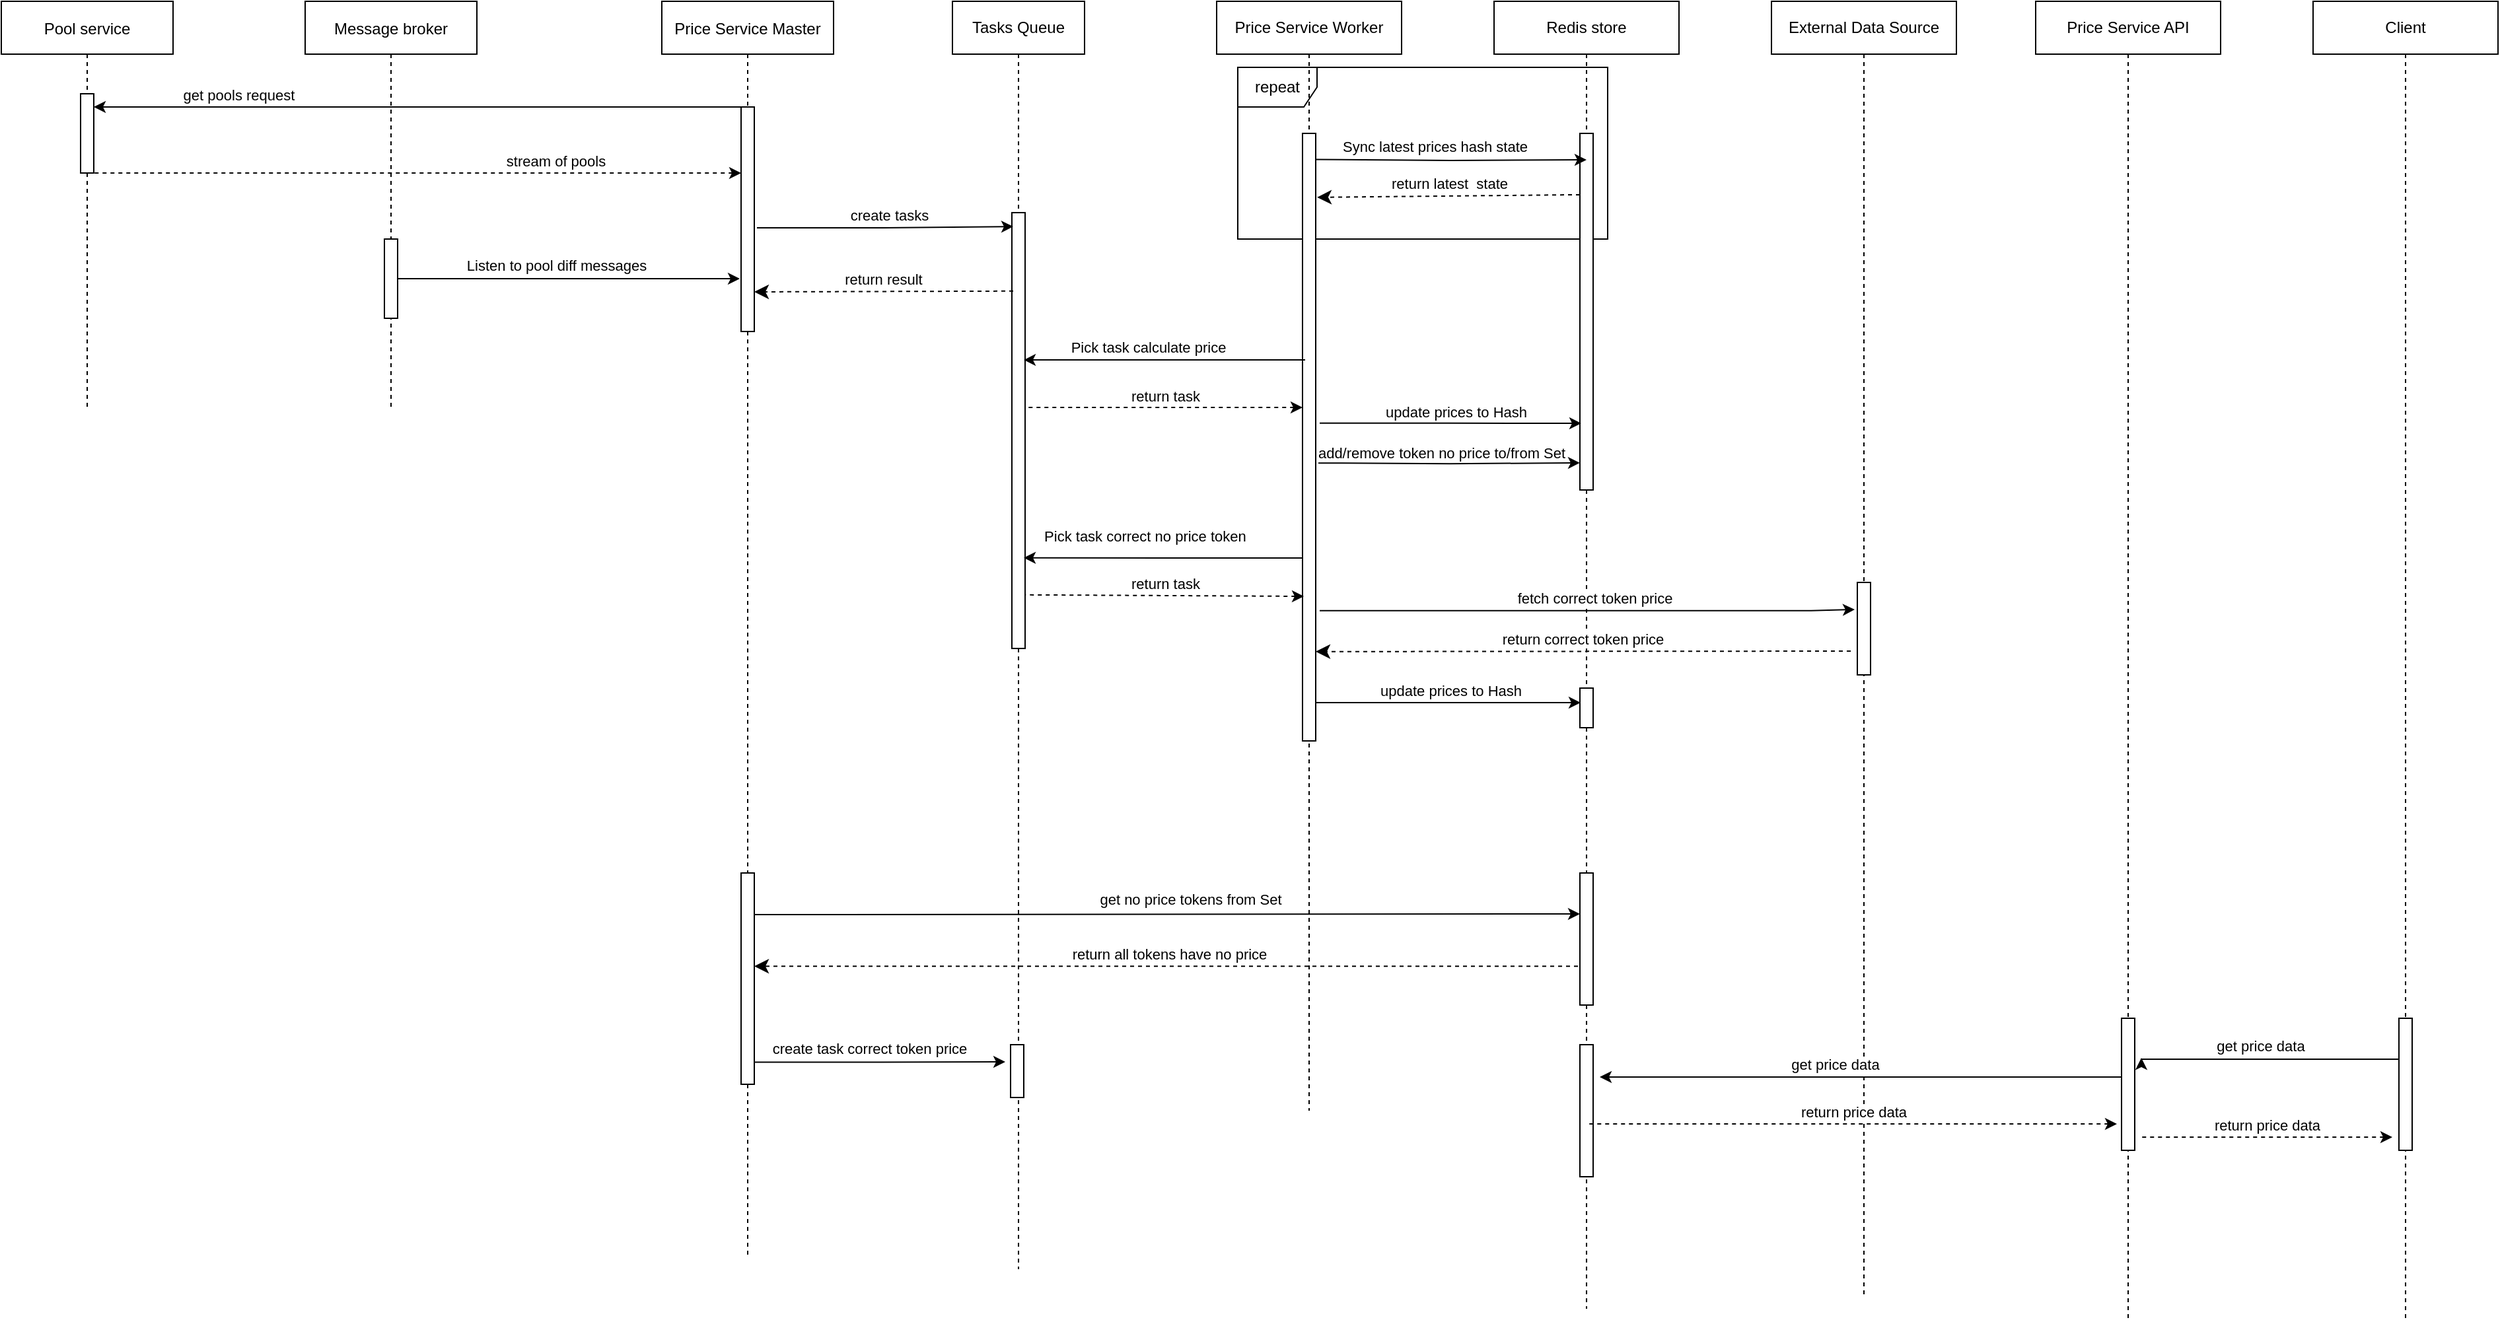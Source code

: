 <mxfile version="18.0.3" type="github">
  <diagram id="kgpKYQtTHZ0yAKxKKP6v" name="Page-1">
    <mxGraphModel dx="2276" dy="688" grid="1" gridSize="10" guides="1" tooltips="1" connect="1" arrows="1" fold="1" page="1" pageScale="1" pageWidth="850" pageHeight="1100" math="0" shadow="0">
      <root>
        <mxCell id="0" />
        <mxCell id="1" parent="0" />
        <mxCell id="HgYlxXDiWCx18JsQOjGB-29" value="repeat" style="shape=umlFrame;whiteSpace=wrap;html=1;" parent="1" vertex="1">
          <mxGeometry x="816" y="120" width="280" height="130" as="geometry" />
        </mxCell>
        <mxCell id="3nuBFxr9cyL0pnOWT2aG-1" value="Pool service" style="shape=umlLifeline;perimeter=lifelinePerimeter;container=1;collapsible=0;recursiveResize=0;rounded=0;shadow=0;strokeWidth=1;" parent="1" vertex="1">
          <mxGeometry x="-120" y="70" width="130" height="310" as="geometry" />
        </mxCell>
        <mxCell id="3nuBFxr9cyL0pnOWT2aG-2" value="" style="points=[];perimeter=orthogonalPerimeter;rounded=0;shadow=0;strokeWidth=1;" parent="3nuBFxr9cyL0pnOWT2aG-1" vertex="1">
          <mxGeometry x="60" y="70" width="10" height="60" as="geometry" />
        </mxCell>
        <mxCell id="3nuBFxr9cyL0pnOWT2aG-5" value="Price Service Master" style="shape=umlLifeline;perimeter=lifelinePerimeter;container=1;collapsible=0;recursiveResize=0;rounded=0;shadow=0;strokeWidth=1;" parent="1" vertex="1">
          <mxGeometry x="380" y="70" width="130" height="950" as="geometry" />
        </mxCell>
        <mxCell id="3nuBFxr9cyL0pnOWT2aG-6" value="" style="points=[];perimeter=orthogonalPerimeter;rounded=0;shadow=0;strokeWidth=1;" parent="3nuBFxr9cyL0pnOWT2aG-5" vertex="1">
          <mxGeometry x="60" y="80" width="10" height="170" as="geometry" />
        </mxCell>
        <mxCell id="HgYlxXDiWCx18JsQOjGB-46" value="" style="html=1;points=[];perimeter=orthogonalPerimeter;" parent="3nuBFxr9cyL0pnOWT2aG-5" vertex="1">
          <mxGeometry x="60" y="660" width="10" height="160" as="geometry" />
        </mxCell>
        <mxCell id="3nuBFxr9cyL0pnOWT2aG-7" value="stream of pools" style="verticalAlign=bottom;endArrow=none;dashed=1;endSize=8;shadow=0;strokeWidth=1;startArrow=classic;startFill=1;endFill=0;" parent="1" source="3nuBFxr9cyL0pnOWT2aG-6" target="3nuBFxr9cyL0pnOWT2aG-2" edge="1">
          <mxGeometry x="-0.429" relative="1" as="geometry">
            <mxPoint x="275" y="236" as="targetPoint" />
            <mxPoint as="offset" />
          </mxGeometry>
        </mxCell>
        <mxCell id="3nuBFxr9cyL0pnOWT2aG-8" value="get pools request" style="verticalAlign=bottom;endArrow=none;entryX=0;entryY=0;shadow=0;strokeWidth=1;startArrow=classic;startFill=1;endFill=0;" parent="1" source="3nuBFxr9cyL0pnOWT2aG-2" target="3nuBFxr9cyL0pnOWT2aG-6" edge="1">
          <mxGeometry x="-0.551" relative="1" as="geometry">
            <mxPoint x="275" y="160" as="sourcePoint" />
            <mxPoint as="offset" />
          </mxGeometry>
        </mxCell>
        <mxCell id="HgYlxXDiWCx18JsQOjGB-1" value="Tasks Queue" style="shape=umlLifeline;perimeter=lifelinePerimeter;whiteSpace=wrap;html=1;container=1;collapsible=0;recursiveResize=0;outlineConnect=0;" parent="1" vertex="1">
          <mxGeometry x="600" y="70" width="100" height="960" as="geometry" />
        </mxCell>
        <mxCell id="HgYlxXDiWCx18JsQOjGB-7" value="" style="html=1;points=[];perimeter=orthogonalPerimeter;" parent="HgYlxXDiWCx18JsQOjGB-1" vertex="1">
          <mxGeometry x="45" y="160" width="10" height="330" as="geometry" />
        </mxCell>
        <mxCell id="HgYlxXDiWCx18JsQOjGB-50" value="return all tokens have no price" style="verticalAlign=bottom;endArrow=classic;dashed=1;endSize=8;shadow=0;strokeWidth=1;startArrow=none;startFill=0;endFill=1;" parent="HgYlxXDiWCx18JsQOjGB-1" source="HgYlxXDiWCx18JsQOjGB-17" edge="1">
          <mxGeometry relative="1" as="geometry">
            <mxPoint x="-150" y="730.6" as="targetPoint" />
            <mxPoint x="46" y="730" as="sourcePoint" />
          </mxGeometry>
        </mxCell>
        <mxCell id="HgYlxXDiWCx18JsQOjGB-2" value="Price Service Worker" style="shape=umlLifeline;perimeter=lifelinePerimeter;whiteSpace=wrap;html=1;container=1;collapsible=0;recursiveResize=0;outlineConnect=0;" parent="1" vertex="1">
          <mxGeometry x="800" y="70" width="140" height="840" as="geometry" />
        </mxCell>
        <mxCell id="HgYlxXDiWCx18JsQOjGB-14" value="" style="html=1;points=[];perimeter=orthogonalPerimeter;" parent="HgYlxXDiWCx18JsQOjGB-2" vertex="1">
          <mxGeometry x="65" y="100" width="10" height="460" as="geometry" />
        </mxCell>
        <mxCell id="HgYlxXDiWCx18JsQOjGB-3" value="Price Service API" style="shape=umlLifeline;perimeter=lifelinePerimeter;whiteSpace=wrap;html=1;container=1;collapsible=0;recursiveResize=0;outlineConnect=0;" parent="1" vertex="1">
          <mxGeometry x="1420" y="70" width="140" height="1000" as="geometry" />
        </mxCell>
        <mxCell id="HgYlxXDiWCx18JsQOjGB-55" value="" style="html=1;points=[];perimeter=orthogonalPerimeter;" parent="HgYlxXDiWCx18JsQOjGB-3" vertex="1">
          <mxGeometry x="65" y="770" width="10" height="100" as="geometry" />
        </mxCell>
        <mxCell id="HgYlxXDiWCx18JsQOjGB-4" value="External Data Source" style="shape=umlLifeline;perimeter=lifelinePerimeter;whiteSpace=wrap;html=1;container=1;collapsible=0;recursiveResize=0;outlineConnect=0;" parent="1" vertex="1">
          <mxGeometry x="1220" y="70" width="140" height="980" as="geometry" />
        </mxCell>
        <mxCell id="HgYlxXDiWCx18JsQOjGB-37" value="" style="html=1;points=[];perimeter=orthogonalPerimeter;" parent="HgYlxXDiWCx18JsQOjGB-4" vertex="1">
          <mxGeometry x="65" y="440" width="10" height="70" as="geometry" />
        </mxCell>
        <mxCell id="HgYlxXDiWCx18JsQOjGB-59" value="get price data" style="edgeStyle=orthogonalEdgeStyle;rounded=0;orthogonalLoop=1;jettySize=auto;html=1;startArrow=none;startFill=0;endArrow=classic;endFill=1;exitX=0;exitY=0.205;exitDx=0;exitDy=0;exitPerimeter=0;entryX=1.5;entryY=0.245;entryDx=0;entryDy=0;entryPerimeter=0;" parent="HgYlxXDiWCx18JsQOjGB-4" target="HgYlxXDiWCx18JsQOjGB-58" edge="1">
          <mxGeometry x="0.121" y="-10" relative="1" as="geometry">
            <mxPoint x="265" y="804.75" as="sourcePoint" />
            <mxPoint x="60" y="814.25" as="targetPoint" />
            <Array as="points">
              <mxPoint x="265" y="815" />
            </Array>
            <mxPoint as="offset" />
          </mxGeometry>
        </mxCell>
        <mxCell id="HgYlxXDiWCx18JsQOjGB-5" value="Client" style="shape=umlLifeline;perimeter=lifelinePerimeter;whiteSpace=wrap;html=1;container=1;collapsible=0;recursiveResize=0;outlineConnect=0;" parent="1" vertex="1">
          <mxGeometry x="1630" y="70" width="140" height="1000" as="geometry" />
        </mxCell>
        <mxCell id="HgYlxXDiWCx18JsQOjGB-56" value="" style="html=1;points=[];perimeter=orthogonalPerimeter;" parent="HgYlxXDiWCx18JsQOjGB-5" vertex="1">
          <mxGeometry x="65" y="770" width="10" height="100" as="geometry" />
        </mxCell>
        <mxCell id="HgYlxXDiWCx18JsQOjGB-10" style="edgeStyle=orthogonalEdgeStyle;rounded=0;orthogonalLoop=1;jettySize=auto;html=1;entryX=0.1;entryY=0.032;entryDx=0;entryDy=0;entryPerimeter=0;startArrow=none;startFill=0;endArrow=classic;endFill=1;exitX=1.2;exitY=0.538;exitDx=0;exitDy=0;exitPerimeter=0;" parent="1" source="3nuBFxr9cyL0pnOWT2aG-6" target="HgYlxXDiWCx18JsQOjGB-7" edge="1">
          <mxGeometry relative="1" as="geometry" />
        </mxCell>
        <mxCell id="HgYlxXDiWCx18JsQOjGB-11" value="create tasks" style="edgeLabel;html=1;align=center;verticalAlign=middle;resizable=0;points=[];" parent="HgYlxXDiWCx18JsQOjGB-10" vertex="1" connectable="0">
          <mxGeometry x="0.115" y="3" relative="1" as="geometry">
            <mxPoint x="-8" y="-6" as="offset" />
          </mxGeometry>
        </mxCell>
        <mxCell id="HgYlxXDiWCx18JsQOjGB-13" value="return result" style="verticalAlign=bottom;endArrow=classic;dashed=1;endSize=8;shadow=0;strokeWidth=1;startArrow=none;startFill=0;endFill=1;exitX=0.1;exitY=0.18;exitDx=0;exitDy=0;exitPerimeter=0;" parent="1" source="HgYlxXDiWCx18JsQOjGB-7" edge="1">
          <mxGeometry relative="1" as="geometry">
            <mxPoint x="450" y="290" as="targetPoint" />
            <mxPoint x="675" y="290" as="sourcePoint" />
          </mxGeometry>
        </mxCell>
        <mxCell id="HgYlxXDiWCx18JsQOjGB-15" value="Pick task calculate price" style="edgeStyle=orthogonalEdgeStyle;rounded=0;orthogonalLoop=1;jettySize=auto;html=1;startArrow=none;startFill=0;endArrow=classic;endFill=1;exitX=0.2;exitY=0.157;exitDx=0;exitDy=0;exitPerimeter=0;entryX=0.9;entryY=0.042;entryDx=0;entryDy=0;entryPerimeter=0;" parent="1" edge="1">
          <mxGeometry x="0.121" y="-10" relative="1" as="geometry">
            <mxPoint x="867" y="341.51" as="sourcePoint" />
            <mxPoint x="654" y="341.56" as="targetPoint" />
            <Array as="points">
              <mxPoint x="730" y="342" />
              <mxPoint x="730" y="342" />
            </Array>
            <mxPoint as="offset" />
          </mxGeometry>
        </mxCell>
        <mxCell id="HgYlxXDiWCx18JsQOjGB-16" value="return task" style="html=1;verticalAlign=bottom;endArrow=none;dashed=1;endSize=8;rounded=0;endFill=0;startArrow=classic;startFill=1;entryX=1.1;entryY=0.669;entryDx=0;entryDy=0;entryPerimeter=0;" parent="1" edge="1">
          <mxGeometry relative="1" as="geometry">
            <mxPoint x="865" y="377.52" as="sourcePoint" />
            <mxPoint x="656" y="377.52" as="targetPoint" />
          </mxGeometry>
        </mxCell>
        <mxCell id="HgYlxXDiWCx18JsQOjGB-17" value="Redis store" style="shape=umlLifeline;perimeter=lifelinePerimeter;whiteSpace=wrap;html=1;container=1;collapsible=0;recursiveResize=0;outlineConnect=0;" parent="1" vertex="1">
          <mxGeometry x="1010" y="70" width="140" height="990" as="geometry" />
        </mxCell>
        <mxCell id="HgYlxXDiWCx18JsQOjGB-20" value="" style="html=1;points=[];perimeter=orthogonalPerimeter;" parent="HgYlxXDiWCx18JsQOjGB-17" vertex="1">
          <mxGeometry x="65" y="100" width="10" height="270" as="geometry" />
        </mxCell>
        <mxCell id="HgYlxXDiWCx18JsQOjGB-39" value="" style="html=1;points=[];perimeter=orthogonalPerimeter;" parent="HgYlxXDiWCx18JsQOjGB-17" vertex="1">
          <mxGeometry x="65" y="520" width="10" height="30" as="geometry" />
        </mxCell>
        <mxCell id="HgYlxXDiWCx18JsQOjGB-45" value="" style="html=1;points=[];perimeter=orthogonalPerimeter;" parent="HgYlxXDiWCx18JsQOjGB-17" vertex="1">
          <mxGeometry x="65" y="660" width="10" height="100" as="geometry" />
        </mxCell>
        <mxCell id="HgYlxXDiWCx18JsQOjGB-58" value="" style="html=1;points=[];perimeter=orthogonalPerimeter;" parent="HgYlxXDiWCx18JsQOjGB-17" vertex="1">
          <mxGeometry x="65" y="790" width="10" height="100" as="geometry" />
        </mxCell>
        <mxCell id="HgYlxXDiWCx18JsQOjGB-19" value="Sync latest prices hash state" style="edgeStyle=orthogonalEdgeStyle;rounded=0;orthogonalLoop=1;jettySize=auto;html=1;startArrow=classic;startFill=1;endArrow=none;endFill=0;entryX=1;entryY=0.043;entryDx=0;entryDy=0;entryPerimeter=0;" parent="1" target="HgYlxXDiWCx18JsQOjGB-14" edge="1">
          <mxGeometry x="0.121" y="-10" relative="1" as="geometry">
            <mxPoint x="1080" y="190" as="sourcePoint" />
            <mxPoint x="870" y="179.99" as="targetPoint" />
            <mxPoint as="offset" />
          </mxGeometry>
        </mxCell>
        <mxCell id="HgYlxXDiWCx18JsQOjGB-21" value="return latest&amp;nbsp; state" style="html=1;verticalAlign=bottom;endArrow=classic;dashed=1;endSize=8;rounded=0;endFill=1;startArrow=none;startFill=0;entryX=1.1;entryY=0.094;entryDx=0;entryDy=0;entryPerimeter=0;exitX=0;exitY=0.172;exitDx=0;exitDy=0;exitPerimeter=0;" parent="1" source="HgYlxXDiWCx18JsQOjGB-20" edge="1">
          <mxGeometry relative="1" as="geometry">
            <mxPoint x="1076" y="218" as="sourcePoint" />
            <mxPoint x="876" y="218.42" as="targetPoint" />
          </mxGeometry>
        </mxCell>
        <mxCell id="HgYlxXDiWCx18JsQOjGB-22" value="return task" style="html=1;verticalAlign=bottom;endArrow=none;dashed=1;endSize=8;rounded=0;endFill=0;startArrow=classic;startFill=1;entryX=1;entryY=0.877;entryDx=0;entryDy=0;entryPerimeter=0;exitX=0.1;exitY=0.762;exitDx=0;exitDy=0;exitPerimeter=0;" parent="1" source="HgYlxXDiWCx18JsQOjGB-14" target="HgYlxXDiWCx18JsQOjGB-7" edge="1">
          <mxGeometry relative="1" as="geometry">
            <mxPoint x="871" y="499.52" as="sourcePoint" />
            <mxPoint x="662" y="499.52" as="targetPoint" />
          </mxGeometry>
        </mxCell>
        <mxCell id="HgYlxXDiWCx18JsQOjGB-31" style="edgeStyle=orthogonalEdgeStyle;rounded=0;orthogonalLoop=1;jettySize=auto;html=1;entryX=0.1;entryY=0.813;entryDx=0;entryDy=0;entryPerimeter=0;startArrow=none;startFill=0;endArrow=classic;endFill=1;exitX=1.3;exitY=0.477;exitDx=0;exitDy=0;exitPerimeter=0;" parent="1" source="HgYlxXDiWCx18JsQOjGB-14" target="HgYlxXDiWCx18JsQOjGB-20" edge="1">
          <mxGeometry relative="1" as="geometry">
            <mxPoint x="881" y="400.9" as="sourcePoint" />
            <mxPoint x="1075" y="400.0" as="targetPoint" />
          </mxGeometry>
        </mxCell>
        <mxCell id="HgYlxXDiWCx18JsQOjGB-32" value="update prices to Hash" style="edgeLabel;html=1;align=center;verticalAlign=middle;resizable=0;points=[];" parent="HgYlxXDiWCx18JsQOjGB-31" vertex="1" connectable="0">
          <mxGeometry x="0.115" y="3" relative="1" as="geometry">
            <mxPoint x="-8" y="-6" as="offset" />
          </mxGeometry>
        </mxCell>
        <mxCell id="HgYlxXDiWCx18JsQOjGB-33" style="edgeStyle=orthogonalEdgeStyle;rounded=0;orthogonalLoop=1;jettySize=auto;html=1;entryX=0;entryY=0.924;entryDx=0;entryDy=0;entryPerimeter=0;startArrow=none;startFill=0;endArrow=classic;endFill=1;exitX=1.2;exitY=0.599;exitDx=0;exitDy=0;exitPerimeter=0;" parent="1" target="HgYlxXDiWCx18JsQOjGB-20" edge="1">
          <mxGeometry relative="1" as="geometry">
            <mxPoint x="877" y="419.57" as="sourcePoint" />
            <mxPoint x="1075" y="420.43" as="targetPoint" />
            <Array as="points" />
          </mxGeometry>
        </mxCell>
        <mxCell id="HgYlxXDiWCx18JsQOjGB-34" value="add/remove token no price to/from Set" style="edgeLabel;html=1;align=center;verticalAlign=middle;resizable=0;points=[];" parent="HgYlxXDiWCx18JsQOjGB-33" vertex="1" connectable="0">
          <mxGeometry x="0.115" y="3" relative="1" as="geometry">
            <mxPoint x="-17" y="-5" as="offset" />
          </mxGeometry>
        </mxCell>
        <mxCell id="HgYlxXDiWCx18JsQOjGB-18" value="Pick task correct no price token&amp;nbsp;" style="edgeStyle=orthogonalEdgeStyle;rounded=0;orthogonalLoop=1;jettySize=auto;html=1;startArrow=none;startFill=0;endArrow=classic;endFill=1;entryX=0.9;entryY=0.792;entryDx=0;entryDy=0;entryPerimeter=0;exitX=0;exitY=0.699;exitDx=0;exitDy=0;exitPerimeter=0;" parent="1" source="HgYlxXDiWCx18JsQOjGB-14" target="HgYlxXDiWCx18JsQOjGB-7" edge="1">
          <mxGeometry x="0.12" y="-16" relative="1" as="geometry">
            <mxPoint x="875" y="479.7" as="sourcePoint" />
            <mxPoint x="669" y="480.04" as="targetPoint" />
            <mxPoint as="offset" />
          </mxGeometry>
        </mxCell>
        <mxCell id="HgYlxXDiWCx18JsQOjGB-35" style="edgeStyle=orthogonalEdgeStyle;rounded=0;orthogonalLoop=1;jettySize=auto;html=1;startArrow=none;startFill=0;endArrow=classic;endFill=1;exitX=1.3;exitY=0.766;exitDx=0;exitDy=0;exitPerimeter=0;entryX=-0.2;entryY=0.415;entryDx=0;entryDy=0;entryPerimeter=0;" parent="1" edge="1">
          <mxGeometry relative="1" as="geometry">
            <mxPoint x="878" y="531.36" as="sourcePoint" />
            <mxPoint x="1283" y="530.5" as="targetPoint" />
            <Array as="points">
              <mxPoint x="1250" y="531" />
            </Array>
          </mxGeometry>
        </mxCell>
        <mxCell id="HgYlxXDiWCx18JsQOjGB-36" value="fetch correct token price" style="edgeLabel;html=1;align=center;verticalAlign=middle;resizable=0;points=[];" parent="HgYlxXDiWCx18JsQOjGB-35" vertex="1" connectable="0">
          <mxGeometry x="0.115" y="3" relative="1" as="geometry">
            <mxPoint x="-18" y="-7" as="offset" />
          </mxGeometry>
        </mxCell>
        <mxCell id="HgYlxXDiWCx18JsQOjGB-38" value="return correct token price" style="verticalAlign=bottom;endArrow=classic;dashed=1;endSize=8;shadow=0;strokeWidth=1;startArrow=none;startFill=0;endFill=1;entryX=1;entryY=0.853;entryDx=0;entryDy=0;entryPerimeter=0;" parent="1" target="HgYlxXDiWCx18JsQOjGB-14" edge="1">
          <mxGeometry relative="1" as="geometry">
            <mxPoint x="1070" y="560.6" as="targetPoint" />
            <mxPoint x="1280" y="562" as="sourcePoint" />
          </mxGeometry>
        </mxCell>
        <mxCell id="HgYlxXDiWCx18JsQOjGB-43" style="edgeStyle=orthogonalEdgeStyle;rounded=0;orthogonalLoop=1;jettySize=auto;html=1;startArrow=none;startFill=0;endArrow=classic;endFill=1;exitX=1.4;exitY=0.947;exitDx=0;exitDy=0;exitPerimeter=0;" parent="1" edge="1">
          <mxGeometry relative="1" as="geometry">
            <mxPoint x="875" y="606.62" as="sourcePoint" />
            <mxPoint x="1075.5" y="601" as="targetPoint" />
            <Array as="points">
              <mxPoint x="875" y="601" />
            </Array>
          </mxGeometry>
        </mxCell>
        <mxCell id="HgYlxXDiWCx18JsQOjGB-44" value="update prices to Hash" style="edgeLabel;html=1;align=center;verticalAlign=middle;resizable=0;points=[];" parent="HgYlxXDiWCx18JsQOjGB-43" vertex="1" connectable="0">
          <mxGeometry x="0.115" y="3" relative="1" as="geometry">
            <mxPoint x="-8" y="-6" as="offset" />
          </mxGeometry>
        </mxCell>
        <mxCell id="HgYlxXDiWCx18JsQOjGB-48" style="edgeStyle=orthogonalEdgeStyle;rounded=0;orthogonalLoop=1;jettySize=auto;html=1;startArrow=none;startFill=0;endArrow=classic;endFill=1;exitX=1;exitY=0.197;exitDx=0;exitDy=0;exitPerimeter=0;" parent="1" source="HgYlxXDiWCx18JsQOjGB-46" edge="1">
          <mxGeometry relative="1" as="geometry">
            <mxPoint x="461" y="760.9" as="sourcePoint" />
            <mxPoint x="1075" y="761" as="targetPoint" />
          </mxGeometry>
        </mxCell>
        <mxCell id="HgYlxXDiWCx18JsQOjGB-49" value="get no price tokens from Set" style="edgeLabel;html=1;align=center;verticalAlign=middle;resizable=0;points=[];" parent="HgYlxXDiWCx18JsQOjGB-48" vertex="1" connectable="0">
          <mxGeometry x="0.115" y="3" relative="1" as="geometry">
            <mxPoint x="-19" y="-8" as="offset" />
          </mxGeometry>
        </mxCell>
        <mxCell id="HgYlxXDiWCx18JsQOjGB-53" value="" style="html=1;points=[];perimeter=orthogonalPerimeter;" parent="1" vertex="1">
          <mxGeometry x="644" y="860" width="10" height="40" as="geometry" />
        </mxCell>
        <mxCell id="HgYlxXDiWCx18JsQOjGB-51" style="edgeStyle=orthogonalEdgeStyle;rounded=0;orthogonalLoop=1;jettySize=auto;html=1;startArrow=none;startFill=0;endArrow=classic;endFill=1;exitX=1;exitY=0.895;exitDx=0;exitDy=0;exitPerimeter=0;" parent="1" source="HgYlxXDiWCx18JsQOjGB-46" edge="1">
          <mxGeometry relative="1" as="geometry">
            <mxPoint x="300" y="879.5" as="sourcePoint" />
            <mxPoint x="640" y="873" as="targetPoint" />
          </mxGeometry>
        </mxCell>
        <mxCell id="HgYlxXDiWCx18JsQOjGB-52" value="create task correct token price" style="edgeLabel;html=1;align=center;verticalAlign=middle;resizable=0;points=[];" parent="HgYlxXDiWCx18JsQOjGB-51" vertex="1" connectable="0">
          <mxGeometry x="0.115" y="3" relative="1" as="geometry">
            <mxPoint x="-19" y="-8" as="offset" />
          </mxGeometry>
        </mxCell>
        <mxCell id="HgYlxXDiWCx18JsQOjGB-57" value="get price data" style="edgeStyle=orthogonalEdgeStyle;rounded=0;orthogonalLoop=1;jettySize=auto;html=1;startArrow=none;startFill=0;endArrow=classic;endFill=1;exitX=0;exitY=0.205;exitDx=0;exitDy=0;exitPerimeter=0;" parent="1" source="HgYlxXDiWCx18JsQOjGB-56" edge="1">
          <mxGeometry x="0.121" y="-10" relative="1" as="geometry">
            <mxPoint x="1703" y="870.01" as="sourcePoint" />
            <mxPoint x="1500" y="870" as="targetPoint" />
            <Array as="points">
              <mxPoint x="1695" y="871" />
            </Array>
            <mxPoint as="offset" />
          </mxGeometry>
        </mxCell>
        <mxCell id="HgYlxXDiWCx18JsQOjGB-60" value="return price data" style="html=1;verticalAlign=bottom;endArrow=none;dashed=1;endSize=8;rounded=0;endFill=0;startArrow=classic;startFill=1;entryX=1.1;entryY=0.669;entryDx=0;entryDy=0;entryPerimeter=0;" parent="1" edge="1">
          <mxGeometry relative="1" as="geometry">
            <mxPoint x="1481.5" y="920" as="sourcePoint" />
            <mxPoint x="1082" y="920" as="targetPoint" />
          </mxGeometry>
        </mxCell>
        <mxCell id="HgYlxXDiWCx18JsQOjGB-61" value="return price data" style="html=1;verticalAlign=bottom;endArrow=none;dashed=1;endSize=8;rounded=0;endFill=0;startArrow=classic;startFill=1;entryX=1.1;entryY=0.669;entryDx=0;entryDy=0;entryPerimeter=0;" parent="1" edge="1">
          <mxGeometry relative="1" as="geometry">
            <mxPoint x="1690" y="930" as="sourcePoint" />
            <mxPoint x="1500.25" y="930" as="targetPoint" />
          </mxGeometry>
        </mxCell>
        <mxCell id="t29m4u8Mn-PUIZCpoRBY-1" value="Message broker" style="shape=umlLifeline;perimeter=lifelinePerimeter;container=1;collapsible=0;recursiveResize=0;rounded=0;shadow=0;strokeWidth=1;" vertex="1" parent="1">
          <mxGeometry x="110" y="70" width="130" height="310" as="geometry" />
        </mxCell>
        <mxCell id="t29m4u8Mn-PUIZCpoRBY-2" value="" style="points=[];perimeter=orthogonalPerimeter;rounded=0;shadow=0;strokeWidth=1;" vertex="1" parent="t29m4u8Mn-PUIZCpoRBY-1">
          <mxGeometry x="60" y="180" width="10" height="60" as="geometry" />
        </mxCell>
        <mxCell id="t29m4u8Mn-PUIZCpoRBY-3" style="edgeStyle=orthogonalEdgeStyle;rounded=0;orthogonalLoop=1;jettySize=auto;html=1;entryX=-0.1;entryY=0.765;entryDx=0;entryDy=0;entryPerimeter=0;" edge="1" parent="1" source="t29m4u8Mn-PUIZCpoRBY-2" target="3nuBFxr9cyL0pnOWT2aG-6">
          <mxGeometry relative="1" as="geometry" />
        </mxCell>
        <mxCell id="t29m4u8Mn-PUIZCpoRBY-4" value="Listen to pool diff messages" style="edgeLabel;html=1;align=center;verticalAlign=middle;resizable=0;points=[];" vertex="1" connectable="0" parent="t29m4u8Mn-PUIZCpoRBY-3">
          <mxGeometry x="-0.529" y="1" relative="1" as="geometry">
            <mxPoint x="59" y="-9" as="offset" />
          </mxGeometry>
        </mxCell>
      </root>
    </mxGraphModel>
  </diagram>
</mxfile>
